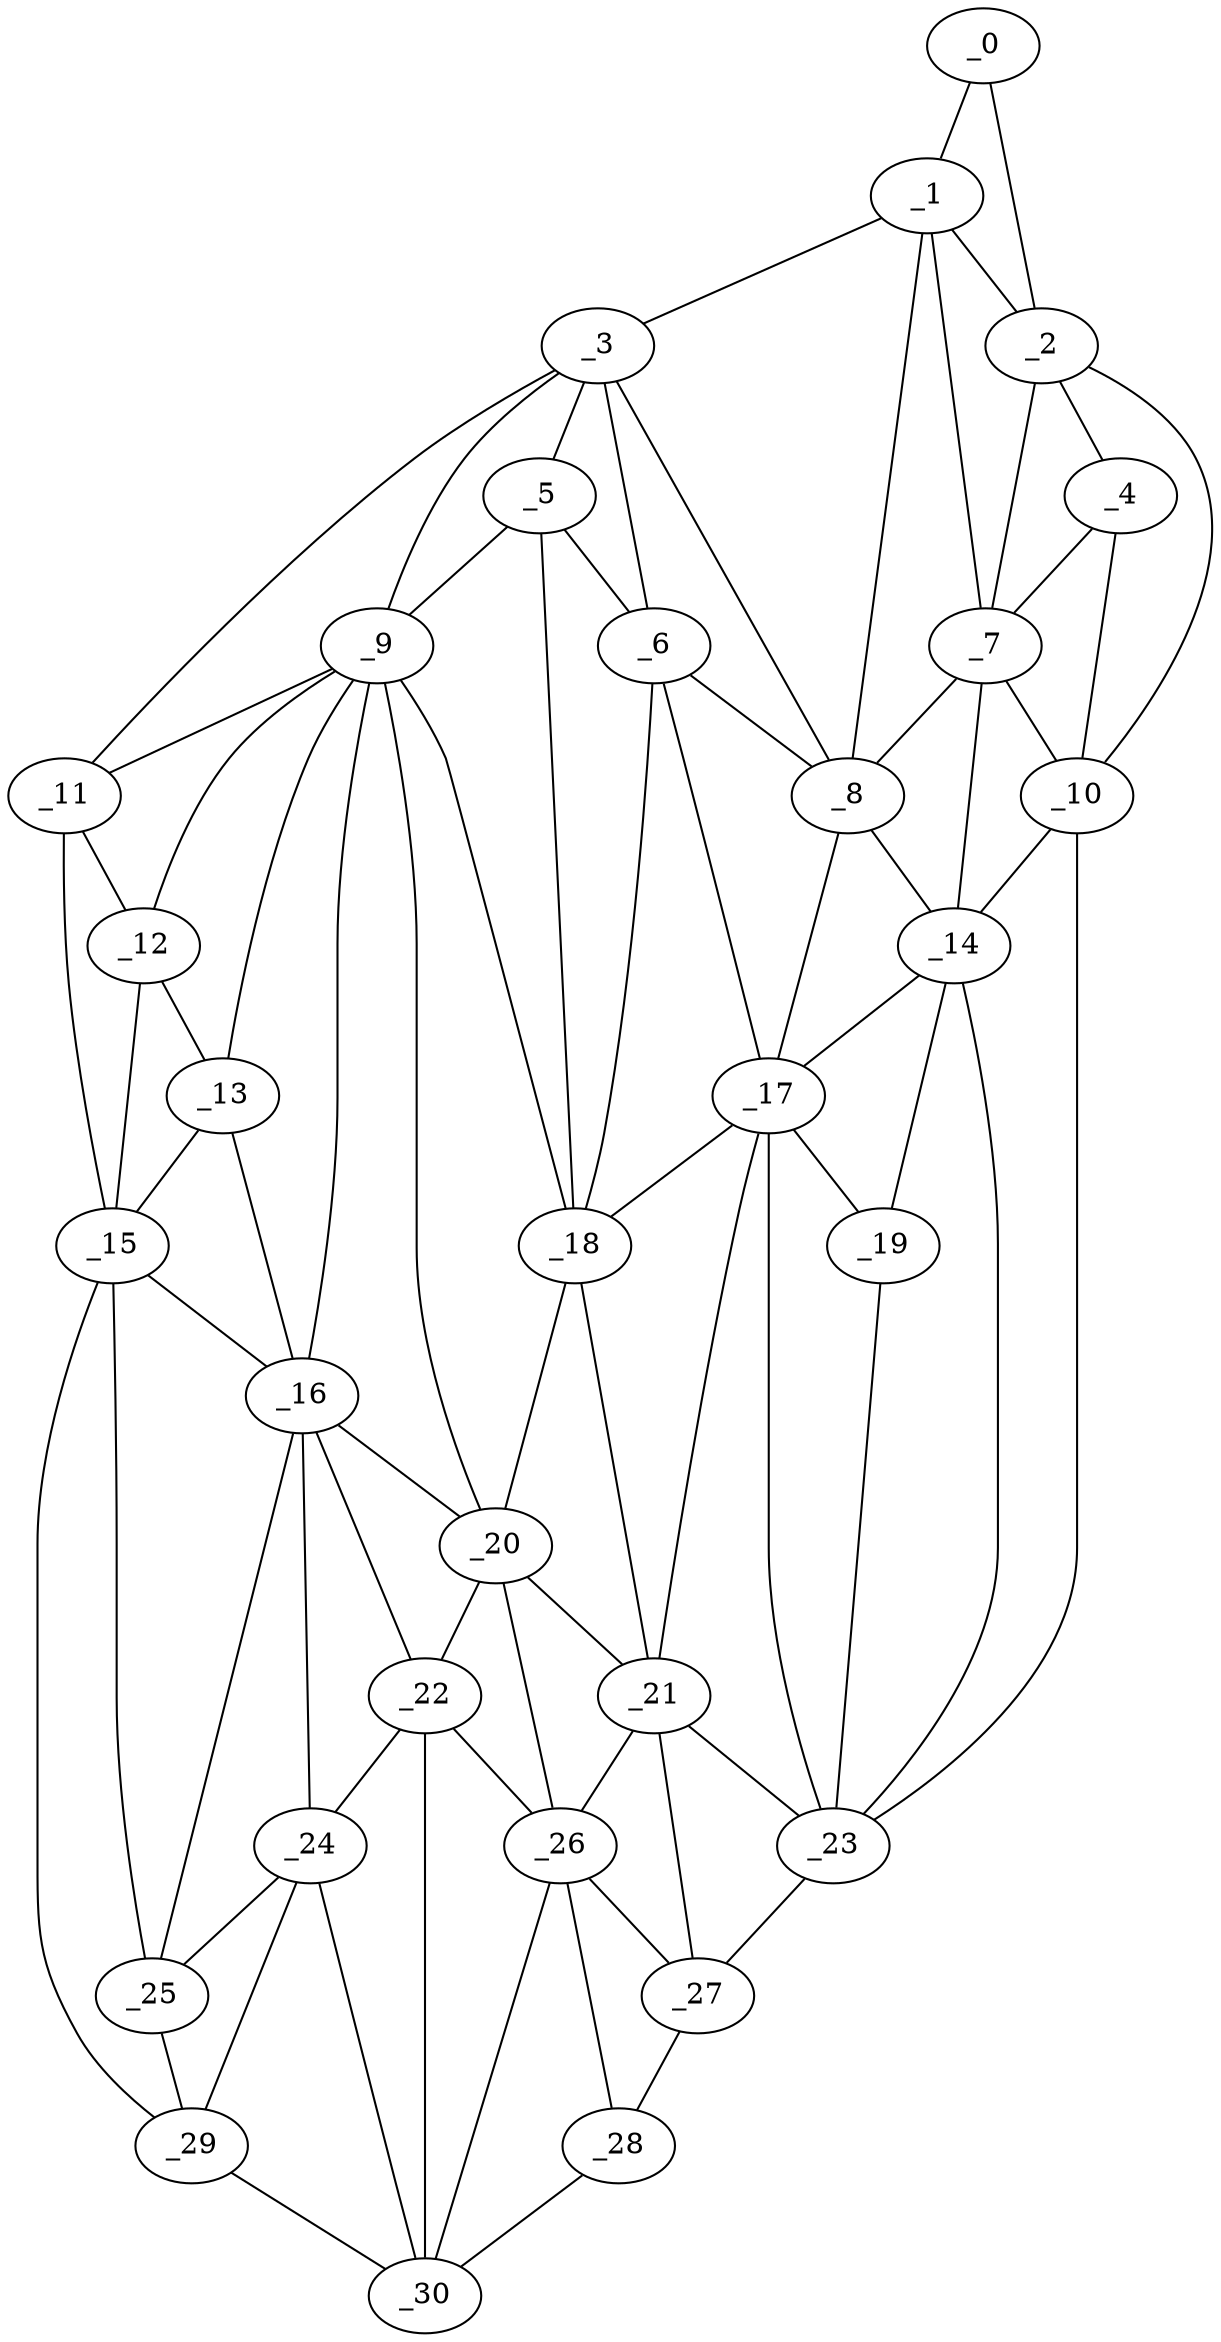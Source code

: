 graph "obj19__290.gxl" {
	_0	 [x=14,
		y=90];
	_1	 [x=17,
		y=76];
	_0 -- _1	 [valence=1];
	_2	 [x=19,
		y=100];
	_0 -- _2	 [valence=1];
	_1 -- _2	 [valence=2];
	_3	 [x=25,
		y=65];
	_1 -- _3	 [valence=1];
	_7	 [x=56,
		y=96];
	_1 -- _7	 [valence=1];
	_8	 [x=58,
		y=81];
	_1 -- _8	 [valence=1];
	_4	 [x=51,
		y=105];
	_2 -- _4	 [valence=2];
	_2 -- _7	 [valence=2];
	_10	 [x=70,
		y=119];
	_2 -- _10	 [valence=1];
	_5	 [x=52,
		y=57];
	_3 -- _5	 [valence=2];
	_6	 [x=56,
		y=70];
	_3 -- _6	 [valence=1];
	_3 -- _8	 [valence=2];
	_9	 [x=67,
		y=16];
	_3 -- _9	 [valence=2];
	_11	 [x=72,
		y=6];
	_3 -- _11	 [valence=1];
	_4 -- _7	 [valence=1];
	_4 -- _10	 [valence=2];
	_5 -- _6	 [valence=2];
	_5 -- _9	 [valence=2];
	_18	 [x=91,
		y=59];
	_5 -- _18	 [valence=2];
	_6 -- _8	 [valence=1];
	_17	 [x=90,
		y=78];
	_6 -- _17	 [valence=2];
	_6 -- _18	 [valence=1];
	_7 -- _8	 [valence=1];
	_7 -- _10	 [valence=1];
	_14	 [x=84,
		y=100];
	_7 -- _14	 [valence=2];
	_8 -- _14	 [valence=2];
	_8 -- _17	 [valence=1];
	_9 -- _11	 [valence=2];
	_12	 [x=75,
		y=13];
	_9 -- _12	 [valence=1];
	_13	 [x=80,
		y=14];
	_9 -- _13	 [valence=1];
	_16	 [x=88,
		y=17];
	_9 -- _16	 [valence=2];
	_9 -- _18	 [valence=2];
	_20	 [x=96,
		y=54];
	_9 -- _20	 [valence=2];
	_10 -- _14	 [valence=1];
	_23	 [x=103,
		y=84];
	_10 -- _23	 [valence=1];
	_11 -- _12	 [valence=2];
	_15	 [x=85,
		y=7];
	_11 -- _15	 [valence=1];
	_12 -- _13	 [valence=1];
	_12 -- _15	 [valence=2];
	_13 -- _15	 [valence=2];
	_13 -- _16	 [valence=2];
	_14 -- _17	 [valence=2];
	_19	 [x=94,
		y=90];
	_14 -- _19	 [valence=1];
	_14 -- _23	 [valence=2];
	_15 -- _16	 [valence=1];
	_25	 [x=113,
		y=20];
	_15 -- _25	 [valence=2];
	_29	 [x=118,
		y=19];
	_15 -- _29	 [valence=1];
	_16 -- _20	 [valence=2];
	_22	 [x=102,
		y=46];
	_16 -- _22	 [valence=2];
	_24	 [x=110,
		y=38];
	_16 -- _24	 [valence=1];
	_16 -- _25	 [valence=1];
	_17 -- _18	 [valence=1];
	_17 -- _19	 [valence=2];
	_21	 [x=98,
		y=71];
	_17 -- _21	 [valence=1];
	_17 -- _23	 [valence=2];
	_18 -- _20	 [valence=2];
	_18 -- _21	 [valence=2];
	_19 -- _23	 [valence=2];
	_20 -- _21	 [valence=1];
	_20 -- _22	 [valence=1];
	_26	 [x=113,
		y=59];
	_20 -- _26	 [valence=2];
	_21 -- _23	 [valence=2];
	_21 -- _26	 [valence=1];
	_27	 [x=113,
		y=73];
	_21 -- _27	 [valence=1];
	_22 -- _24	 [valence=2];
	_22 -- _26	 [valence=2];
	_30	 [x=119,
		y=44];
	_22 -- _30	 [valence=2];
	_23 -- _27	 [valence=1];
	_24 -- _25	 [valence=2];
	_24 -- _29	 [valence=1];
	_24 -- _30	 [valence=1];
	_25 -- _29	 [valence=1];
	_26 -- _27	 [valence=2];
	_28	 [x=116,
		y=61];
	_26 -- _28	 [valence=2];
	_26 -- _30	 [valence=1];
	_27 -- _28	 [valence=1];
	_28 -- _30	 [valence=1];
	_29 -- _30	 [valence=1];
}
